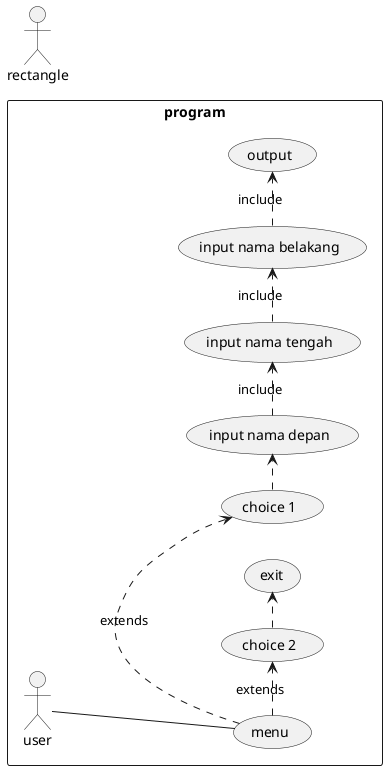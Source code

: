 @startumlsample

left to right direction

actor rectangle
rectangle program {
    user -- (menu)
    (menu) .> (choice 1) : extends
    (menu) .> (choice 2) : extends
    (choice 2) .> (exit)
    (choice 1) .> (input nama depan)
    (input nama depan) ._> (input nama tengah) : include 
    (input nama tengah) ._> (input nama belakang) : include
    (input nama belakang) ._> (output) : include
}
@endmul
